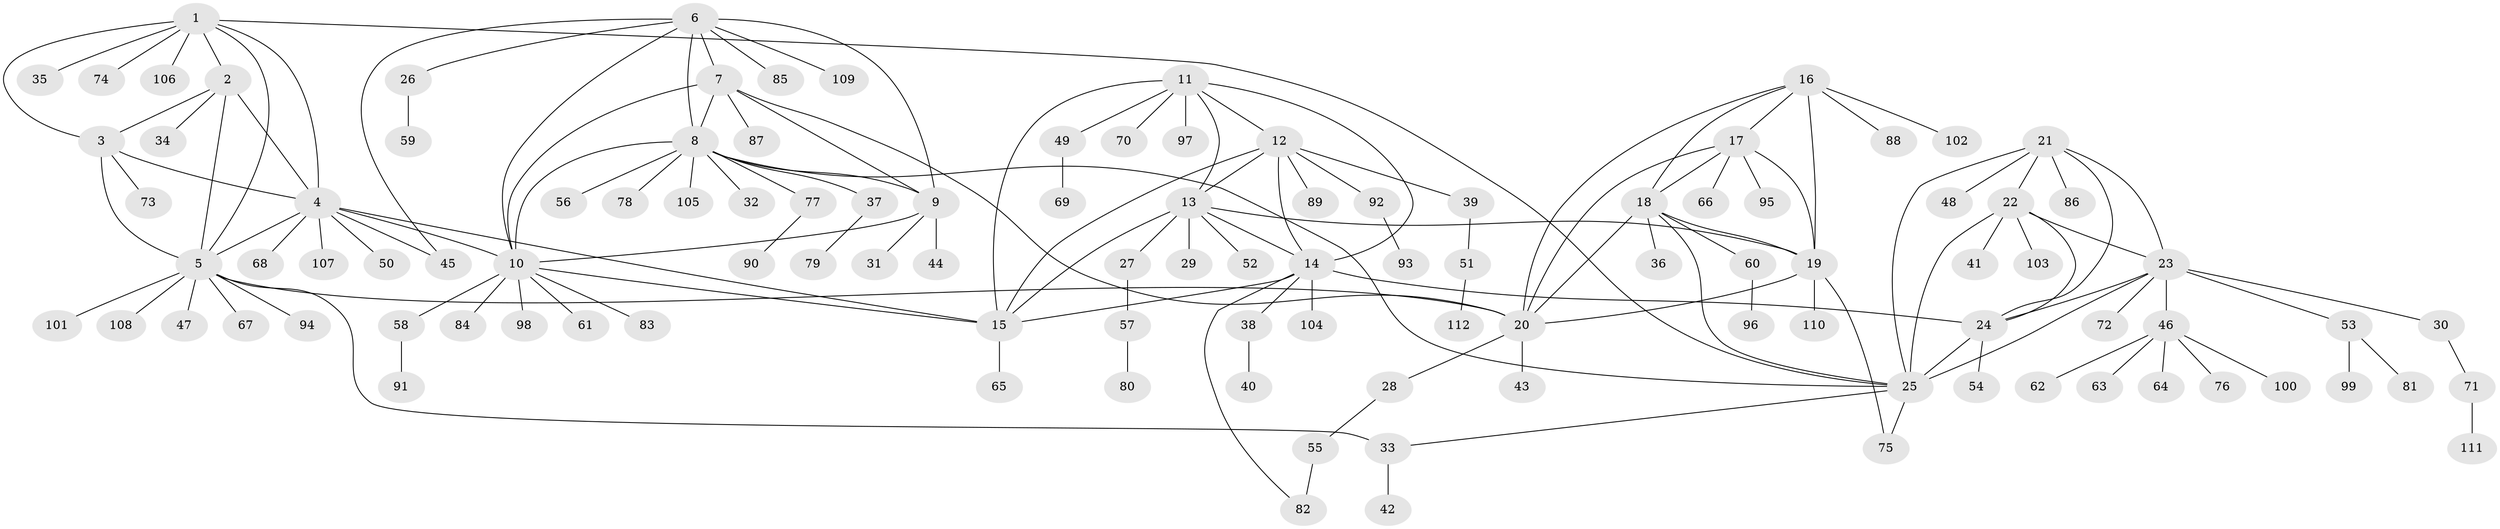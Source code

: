 // coarse degree distribution, {5: 0.022222222222222223, 6: 0.044444444444444446, 1: 0.6666666666666666, 7: 0.06666666666666667, 2: 0.044444444444444446, 4: 0.08888888888888889, 3: 0.022222222222222223, 11: 0.022222222222222223, 10: 0.022222222222222223}
// Generated by graph-tools (version 1.1) at 2025/37/03/04/25 23:37:35]
// undirected, 112 vertices, 151 edges
graph export_dot {
  node [color=gray90,style=filled];
  1;
  2;
  3;
  4;
  5;
  6;
  7;
  8;
  9;
  10;
  11;
  12;
  13;
  14;
  15;
  16;
  17;
  18;
  19;
  20;
  21;
  22;
  23;
  24;
  25;
  26;
  27;
  28;
  29;
  30;
  31;
  32;
  33;
  34;
  35;
  36;
  37;
  38;
  39;
  40;
  41;
  42;
  43;
  44;
  45;
  46;
  47;
  48;
  49;
  50;
  51;
  52;
  53;
  54;
  55;
  56;
  57;
  58;
  59;
  60;
  61;
  62;
  63;
  64;
  65;
  66;
  67;
  68;
  69;
  70;
  71;
  72;
  73;
  74;
  75;
  76;
  77;
  78;
  79;
  80;
  81;
  82;
  83;
  84;
  85;
  86;
  87;
  88;
  89;
  90;
  91;
  92;
  93;
  94;
  95;
  96;
  97;
  98;
  99;
  100;
  101;
  102;
  103;
  104;
  105;
  106;
  107;
  108;
  109;
  110;
  111;
  112;
  1 -- 2;
  1 -- 3;
  1 -- 4;
  1 -- 5;
  1 -- 25;
  1 -- 35;
  1 -- 74;
  1 -- 106;
  2 -- 3;
  2 -- 4;
  2 -- 5;
  2 -- 34;
  3 -- 4;
  3 -- 5;
  3 -- 73;
  4 -- 5;
  4 -- 10;
  4 -- 15;
  4 -- 45;
  4 -- 50;
  4 -- 68;
  4 -- 107;
  5 -- 20;
  5 -- 33;
  5 -- 47;
  5 -- 67;
  5 -- 94;
  5 -- 101;
  5 -- 108;
  6 -- 7;
  6 -- 8;
  6 -- 9;
  6 -- 10;
  6 -- 26;
  6 -- 45;
  6 -- 85;
  6 -- 109;
  7 -- 8;
  7 -- 9;
  7 -- 10;
  7 -- 20;
  7 -- 87;
  8 -- 9;
  8 -- 10;
  8 -- 25;
  8 -- 32;
  8 -- 37;
  8 -- 56;
  8 -- 77;
  8 -- 78;
  8 -- 105;
  9 -- 10;
  9 -- 31;
  9 -- 44;
  10 -- 15;
  10 -- 58;
  10 -- 61;
  10 -- 83;
  10 -- 84;
  10 -- 98;
  11 -- 12;
  11 -- 13;
  11 -- 14;
  11 -- 15;
  11 -- 49;
  11 -- 70;
  11 -- 97;
  12 -- 13;
  12 -- 14;
  12 -- 15;
  12 -- 39;
  12 -- 89;
  12 -- 92;
  13 -- 14;
  13 -- 15;
  13 -- 19;
  13 -- 27;
  13 -- 29;
  13 -- 52;
  14 -- 15;
  14 -- 24;
  14 -- 38;
  14 -- 82;
  14 -- 104;
  15 -- 65;
  16 -- 17;
  16 -- 18;
  16 -- 19;
  16 -- 20;
  16 -- 88;
  16 -- 102;
  17 -- 18;
  17 -- 19;
  17 -- 20;
  17 -- 66;
  17 -- 95;
  18 -- 19;
  18 -- 20;
  18 -- 25;
  18 -- 36;
  18 -- 60;
  19 -- 20;
  19 -- 75;
  19 -- 110;
  20 -- 28;
  20 -- 43;
  21 -- 22;
  21 -- 23;
  21 -- 24;
  21 -- 25;
  21 -- 48;
  21 -- 86;
  22 -- 23;
  22 -- 24;
  22 -- 25;
  22 -- 41;
  22 -- 103;
  23 -- 24;
  23 -- 25;
  23 -- 30;
  23 -- 46;
  23 -- 53;
  23 -- 72;
  24 -- 25;
  24 -- 54;
  25 -- 33;
  25 -- 75;
  26 -- 59;
  27 -- 57;
  28 -- 55;
  30 -- 71;
  33 -- 42;
  37 -- 79;
  38 -- 40;
  39 -- 51;
  46 -- 62;
  46 -- 63;
  46 -- 64;
  46 -- 76;
  46 -- 100;
  49 -- 69;
  51 -- 112;
  53 -- 81;
  53 -- 99;
  55 -- 82;
  57 -- 80;
  58 -- 91;
  60 -- 96;
  71 -- 111;
  77 -- 90;
  92 -- 93;
}
